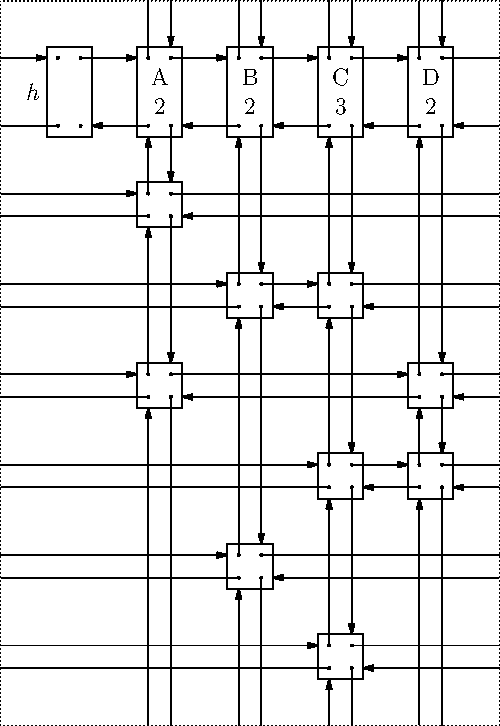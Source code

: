 size(250,0);

real dotsize = 1.5;
real arrowsize = 5;
real bmaxx = 11;
real bminx = 0;
real bmaxy = 16;
real bminy = 0;

path head = (0,0)--(1,0)--(1,2)--(0,2)--cycle;

void node(pair offset) {
	draw(shift(offset)*unitsquare);
	dot((offset.x+1/4,offset.y+1/4), defaultpen+linewidth(dotsize));
	dot((offset.x+3/4,offset.y+1/4), defaultpen+linewidth(dotsize));
	dot((offset.x+1/4,offset.y+3/4), defaultpen+linewidth(dotsize));
	dot((offset.x+3/4,offset.y+3/4), defaultpen+linewidth(dotsize));
}

void header(pair offset, string name = "", string size = "") {
	draw(shift(offset)*head);
	dot((offset.x+1/4,offset.y+1/4), defaultpen+linewidth(dotsize));
	dot((offset.x+3/4,offset.y+1/4), defaultpen+linewidth(dotsize));
	dot((offset.x+1/4,offset.y+7/4), defaultpen+linewidth(dotsize));
	dot((offset.x+3/4,offset.y+7/4), defaultpen+linewidth(dotsize));
	if (name != "") label(name,(offset.x+1/2,offset.y+1),N);
	if (size != "") label(size,(offset.x+1/2,offset.y+1),S);
}

// Convert from real coordinates to matrix coordinates
pair rtmc(pair coords) {
	return ((coords.x-1)/2, (13-coords.y)/2);
}
pair rtmc(real x, real y) {
	return rtmc((x, y));
}

// Convert from matrix coordinates to real coordinates
pair mtrc(pair coords) {
	return (2*coords.x+1, 13-2*coords.y);
}

pair mtrc(real x, real y) {
	return mtrc((x, y));
}


path link(pair start, pair end, bool skip=false) {
	real sx = start.x;
	real sy = start.y;
	real ex = end.x;
	real ey = end.y;
	
	// Don't allow zero length lines and lines which are not horizontal or vertical.
	if (sx != ex && sy != ey) return (0,0);
	if (sx == ex && sy == ey) return (0,0);
	
	if (sy == ey) {  // Horizontal line.
		if (sx < ex) {  // Pointing right.
			if (sx+3/4 < bminx) sx = bminx-3/4;
			return (sx+3/4, sy+3/4)--(ex, ey+3/4);
		} else {  // Pointing left.
			if (sx+1/4 > bmaxx) sx = bmaxx-1/4;
			return (sx+1/4, sy+1/4)--(ex+1, ey+1/4);
		}
	} else if (sx == ex) {  // Vertical line.
		if (sy > ey) {  // Pointing down.
			if (sy+1/4 > bmaxy) sy = bmaxy-1/4;
			return (sx+3/4, sy+1/4)--(ex+3/4, ey+1);
		} else {  // Pointing up.
			if (sy+3/4 < bminy) sy = bminy-3/4;
			return (sx+1/4, sy+3/4)--(ex+1/4, ey);
		}
	}
	return (0,0);
	
//	} else if (skip && rightP) {
//		return (start+7/6,2/3){right}..(start+17/6,2/3){right}..(start+19/6,1){up}..(start+21/6,4/3){right}..(end-21/6,4/3){right}..(end-19/6,1){down}..(end-17/6,2/3){right}..(end-3/2,2/3){right};
//	} else {
//		return (start-7/6,1/3){left}..(start-17/6,1/3){left}..(start-19/6,0){down}..(start-21/6,-1/3){left}..(end+21/6,-1/3){left}..(end+19/6,0){up}..(end+17/6,1/3){left}..(end+3/2,1/3){left};
//	}
}

void drawlink(pair start, pair end, bool arrowhead=true, bool skip=false) {
	path g = link(start, end, skip);
	if (arrowhead)
		draw(g, Arrow(arrowsize)); 
	else
		draw(g); 
}


// Column headers.
label("$h$",(1,13+1),W);
header(mtrc(0,0));
header(mtrc(1,0), "A", (string)2);
header(mtrc(2,0), "B", (string)2);
header(mtrc(3,0), "C", (string)3);
header(mtrc(4,0), "D", (string)2);


// Horizontal column header links.
drawlink(mtrc(-1,-0.5), mtrc(0,-0.5));
drawlink(mtrc(0,-0.5), mtrc(1,-0.5));
drawlink(mtrc(1,-0.5), mtrc(2,-0.5));
drawlink(mtrc(2,-0.5), mtrc(3,-0.5));
drawlink(mtrc(3,-0.5), mtrc(4,-0.5));
drawlink(mtrc(4,-0.5), mtrc(5,-0.5),false);

drawlink(mtrc(5,0), mtrc(4,0));
drawlink(mtrc(4,0), mtrc(3,0));
drawlink(mtrc(3,0), mtrc(2,0));
drawlink(mtrc(2,0), mtrc(1,0));
drawlink(mtrc(1,0), mtrc(0,0));
drawlink(mtrc(0,0), mtrc(-1,0),false);


// Nodes
node(mtrc(1,1));
node(mtrc(2,2));
node(mtrc(3,2));
node(mtrc(1,3));
node(mtrc(4,3));
node(mtrc(3,4));
node(mtrc(4,4));
node(mtrc(2,5));
node(mtrc(3,6));

// Horizontal node links.
drawlink(mtrc(-1,1), mtrc(1,1));
drawlink(mtrc(1,1), mtrc(5,1),false);
drawlink(mtrc(-1,2), mtrc(2,2));
drawlink(mtrc(2,2), mtrc(3,2));
drawlink(mtrc(3,2), mtrc(5,2),false);
drawlink(mtrc(-1,3), mtrc(1,3));
drawlink(mtrc(1,3), mtrc(4,3));
drawlink(mtrc(4,3), mtrc(5,3),false);
drawlink(mtrc(-1,4), mtrc(3,4));
drawlink(mtrc(3,4), mtrc(4,4));
drawlink(mtrc(4,4), mtrc(5,4),false);
drawlink(mtrc(-1,5), mtrc(2,5));
drawlink(mtrc(2,5), mtrc(5,5),false);
drawlink(mtrc(-1,5), mtrc(2,5));
drawlink(mtrc(2,5), mtrc(5,5),false);
drawlink(mtrc(-1,6), mtrc(3,6));
drawlink(mtrc(3,6), mtrc(5,6),false);

drawlink(mtrc(1,1), mtrc(-1,1), false);
drawlink(mtrc(5,1), mtrc(1,1));
drawlink(mtrc(2,2), mtrc(-1,2), false);
drawlink(mtrc(3,2), mtrc(2,2));
drawlink(mtrc(5,2), mtrc(3,2));
drawlink(mtrc(1,3), mtrc(-1,3), false);
drawlink(mtrc(4,3), mtrc(1,3));
drawlink(mtrc(5,3), mtrc(4,3));
drawlink(mtrc(3,4), mtrc(-1,4), false);
drawlink(mtrc(4,4), mtrc(3,4));
drawlink(mtrc(5,4), mtrc(4,4));
drawlink(mtrc(2,5), mtrc(-1,5), false);
drawlink(mtrc(5,5), mtrc(2,5));
drawlink(mtrc(2,5), mtrc(-1,5), false);
drawlink(mtrc(5,5), mtrc(2,5));
drawlink(mtrc(3,6), mtrc(-1,6), false);
drawlink(mtrc(5,6), mtrc(3,6));


// Vertical column header links.
drawlink(mtrc(1,-1.5), mtrc(1,-0.5));
drawlink(mtrc(2,-1.5), mtrc(2,-0.5));
drawlink(mtrc(3,-1.5), mtrc(3,-0.5));
drawlink(mtrc(4,-1.5), mtrc(4,-0.5));
drawlink(mtrc(1,-0.5), mtrc(1,-1.5), false);
drawlink(mtrc(2,-0.5), mtrc(2,-1.5), false);
drawlink(mtrc(3,-0.5), mtrc(3,-1.5), false);
drawlink(mtrc(4,-0.5), mtrc(4,-1.5), false);

// Vertical node links.
drawlink(mtrc(1,0), mtrc(1,1));
drawlink(mtrc(1,1), mtrc(1,3));
drawlink(mtrc(1,3), mtrc(1,7), false);
drawlink(mtrc(2,0), mtrc(2,2));
drawlink(mtrc(2,2), mtrc(2,5));
drawlink(mtrc(2,5), mtrc(2,7), false);
drawlink(mtrc(3,0), mtrc(3,2));
drawlink(mtrc(3,2), mtrc(3,4));
drawlink(mtrc(3,4), mtrc(3,6));
drawlink(mtrc(3,6), mtrc(3,7), false);
drawlink(mtrc(4,0), mtrc(4,3));
drawlink(mtrc(4,3), mtrc(4,4));
drawlink(mtrc(4,4), mtrc(4,7), false);

drawlink(mtrc(1,1), mtrc(1,0));
drawlink(mtrc(1,3), mtrc(1,1));
drawlink(mtrc(1,7), mtrc(1,3));
drawlink(mtrc(2,2), mtrc(2,0));
drawlink(mtrc(2,5), mtrc(2,2));
drawlink(mtrc(2,7), mtrc(2,5));
drawlink(mtrc(3,2), mtrc(3,0));
drawlink(mtrc(3,4), mtrc(3,2));
drawlink(mtrc(3,6), mtrc(3,4));
drawlink(mtrc(3,7), mtrc(3,6));
drawlink(mtrc(4,3), mtrc(4,0));
drawlink(mtrc(4,4), mtrc(4,3));
drawlink(mtrc(4,7), mtrc(4,4));

real margin = 0.02;
draw((bminx-margin, bminy-margin)--(bmaxx+margin, bminy-margin)--(bmaxx+margin, bmaxy+margin)--(bminx-margin, bmaxy+margin)--cycle, dotted);